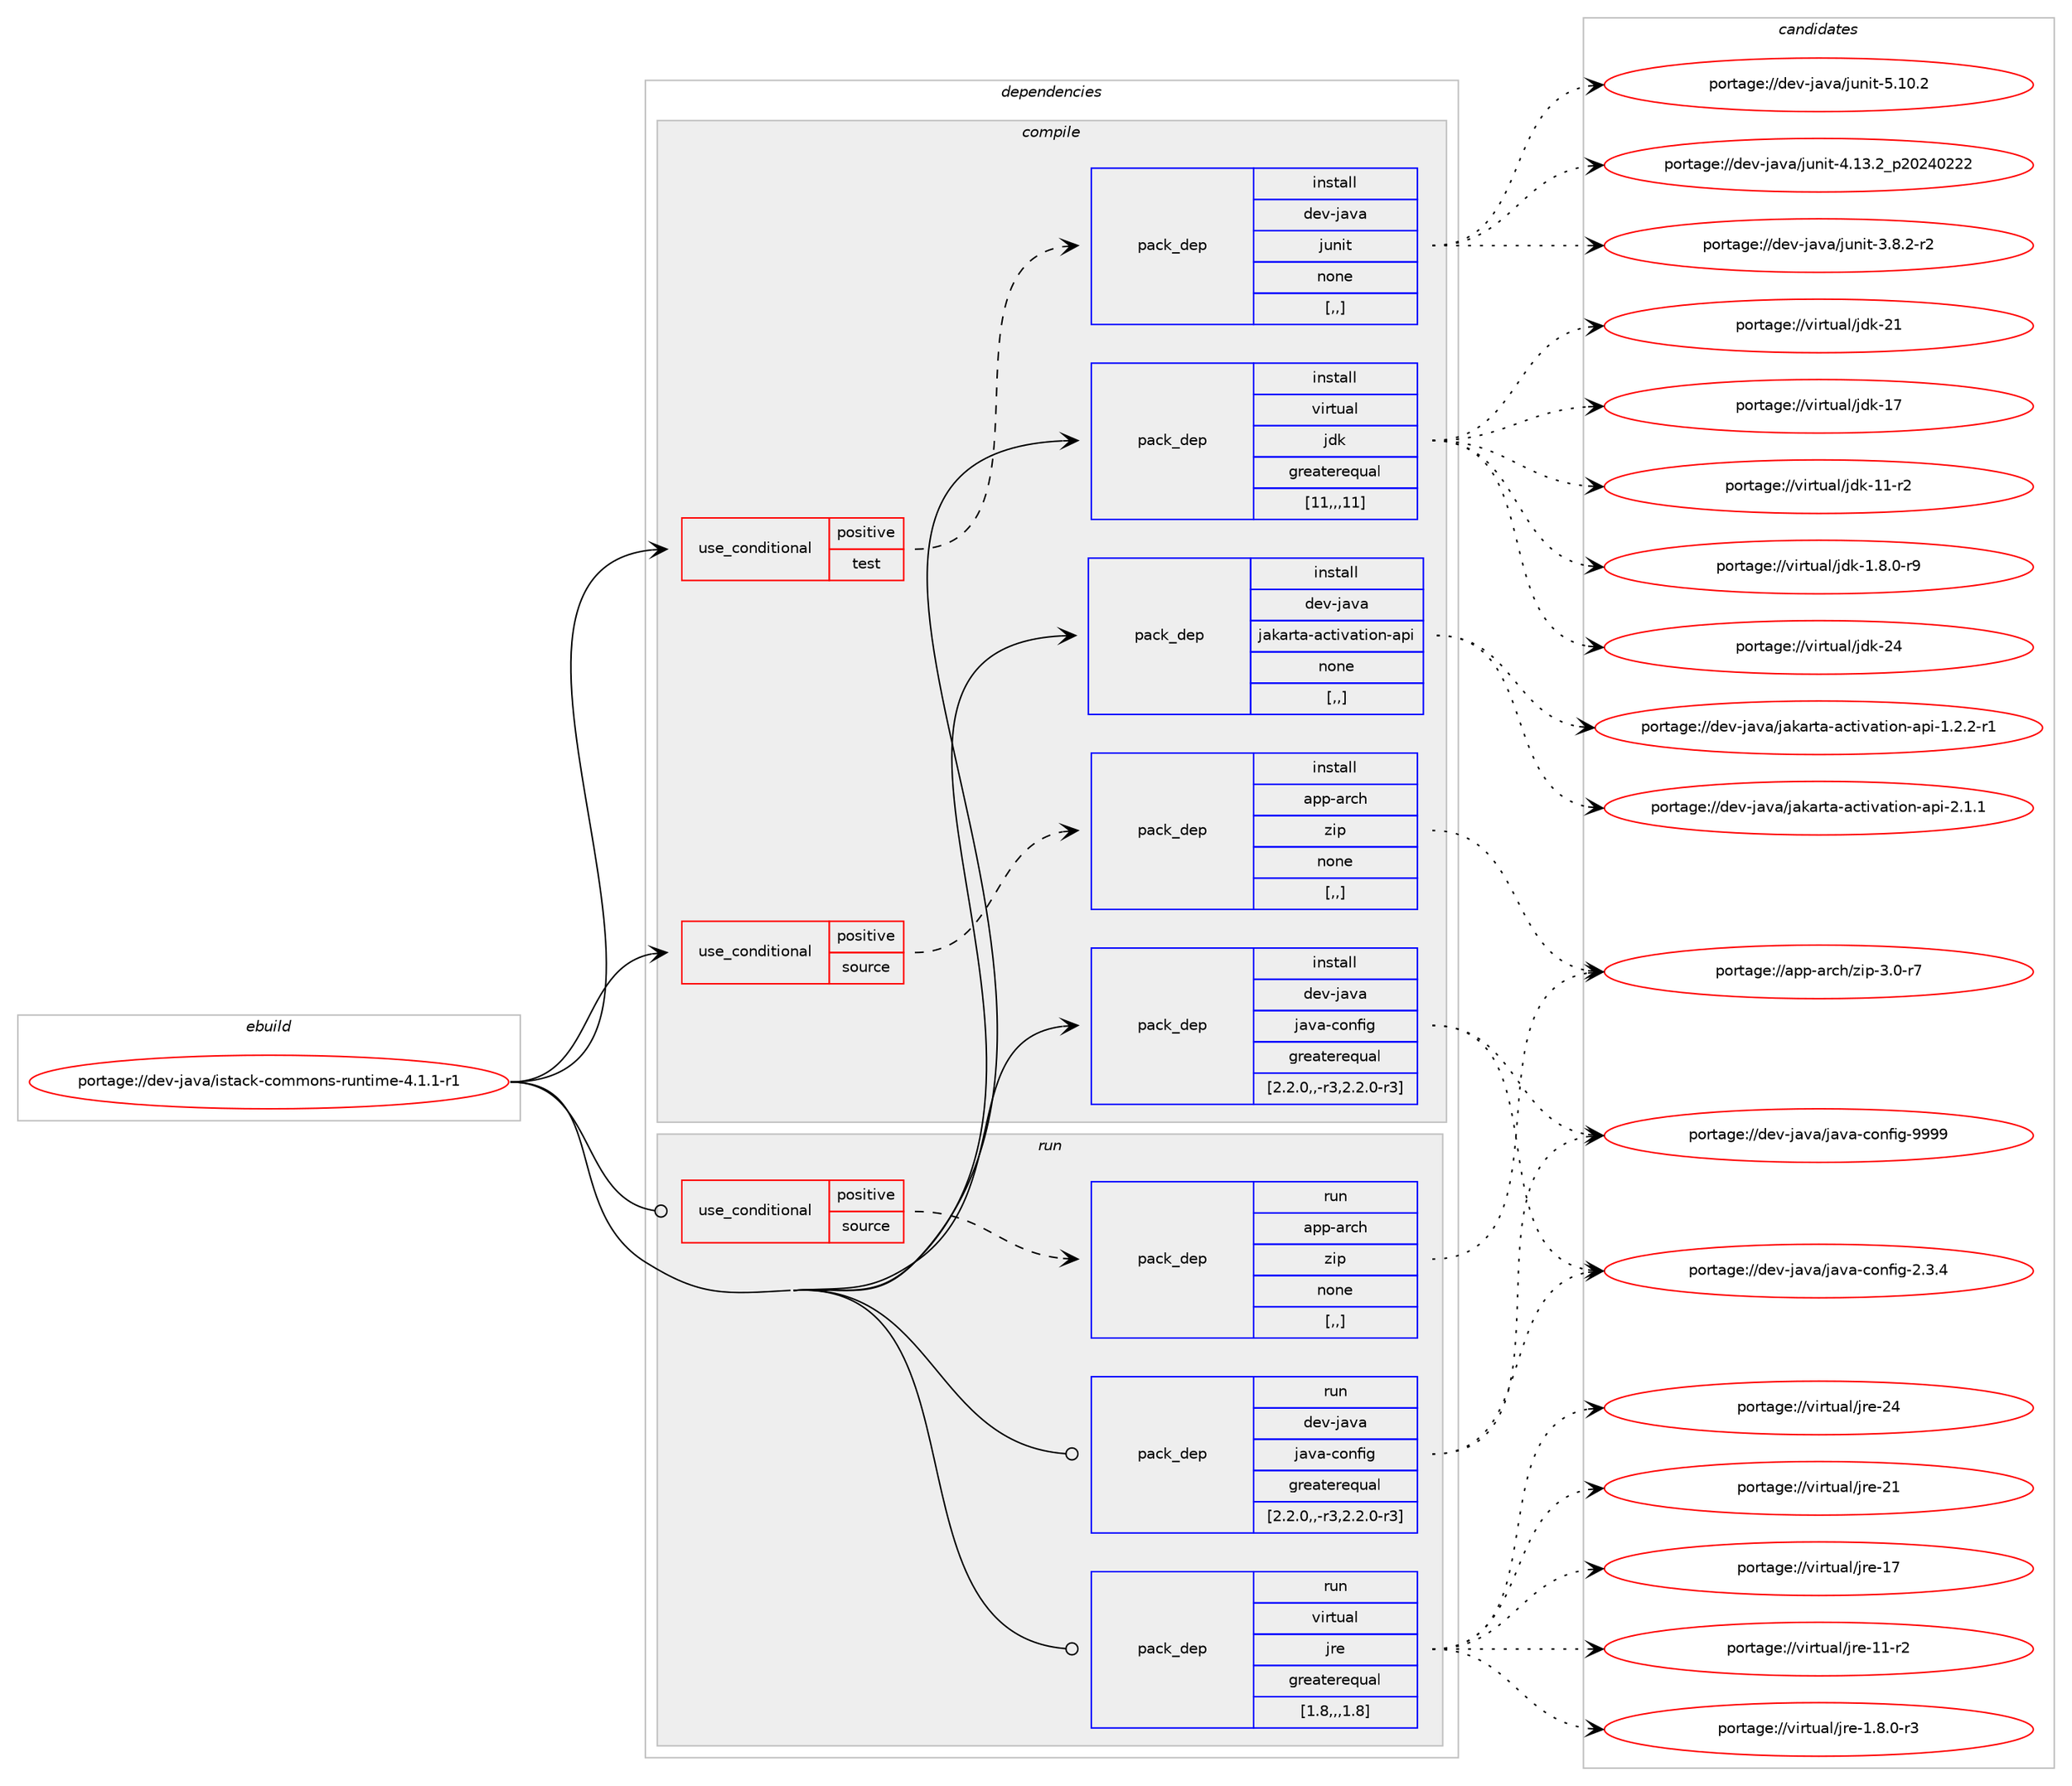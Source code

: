 digraph prolog {

# *************
# Graph options
# *************

newrank=true;
concentrate=true;
compound=true;
graph [rankdir=LR,fontname=Helvetica,fontsize=10,ranksep=1.5];#, ranksep=2.5, nodesep=0.2];
edge  [arrowhead=vee];
node  [fontname=Helvetica,fontsize=10];

# **********
# The ebuild
# **********

subgraph cluster_leftcol {
color=gray;
label=<<i>ebuild</i>>;
id [label="portage://dev-java/istack-commons-runtime-4.1.1-r1", color=red, width=4, href="../dev-java/istack-commons-runtime-4.1.1-r1.svg"];
}

# ****************
# The dependencies
# ****************

subgraph cluster_midcol {
color=gray;
label=<<i>dependencies</i>>;
subgraph cluster_compile {
fillcolor="#eeeeee";
style=filled;
label=<<i>compile</i>>;
subgraph cond21749 {
dependency94163 [label=<<TABLE BORDER="0" CELLBORDER="1" CELLSPACING="0" CELLPADDING="4"><TR><TD ROWSPAN="3" CELLPADDING="10">use_conditional</TD></TR><TR><TD>positive</TD></TR><TR><TD>source</TD></TR></TABLE>>, shape=none, color=red];
subgraph pack71359 {
dependency94164 [label=<<TABLE BORDER="0" CELLBORDER="1" CELLSPACING="0" CELLPADDING="4" WIDTH="220"><TR><TD ROWSPAN="6" CELLPADDING="30">pack_dep</TD></TR><TR><TD WIDTH="110">install</TD></TR><TR><TD>app-arch</TD></TR><TR><TD>zip</TD></TR><TR><TD>none</TD></TR><TR><TD>[,,]</TD></TR></TABLE>>, shape=none, color=blue];
}
dependency94163:e -> dependency94164:w [weight=20,style="dashed",arrowhead="vee"];
}
id:e -> dependency94163:w [weight=20,style="solid",arrowhead="vee"];
subgraph cond21750 {
dependency94165 [label=<<TABLE BORDER="0" CELLBORDER="1" CELLSPACING="0" CELLPADDING="4"><TR><TD ROWSPAN="3" CELLPADDING="10">use_conditional</TD></TR><TR><TD>positive</TD></TR><TR><TD>test</TD></TR></TABLE>>, shape=none, color=red];
subgraph pack71360 {
dependency94166 [label=<<TABLE BORDER="0" CELLBORDER="1" CELLSPACING="0" CELLPADDING="4" WIDTH="220"><TR><TD ROWSPAN="6" CELLPADDING="30">pack_dep</TD></TR><TR><TD WIDTH="110">install</TD></TR><TR><TD>dev-java</TD></TR><TR><TD>junit</TD></TR><TR><TD>none</TD></TR><TR><TD>[,,]</TD></TR></TABLE>>, shape=none, color=blue];
}
dependency94165:e -> dependency94166:w [weight=20,style="dashed",arrowhead="vee"];
}
id:e -> dependency94165:w [weight=20,style="solid",arrowhead="vee"];
subgraph pack71361 {
dependency94167 [label=<<TABLE BORDER="0" CELLBORDER="1" CELLSPACING="0" CELLPADDING="4" WIDTH="220"><TR><TD ROWSPAN="6" CELLPADDING="30">pack_dep</TD></TR><TR><TD WIDTH="110">install</TD></TR><TR><TD>dev-java</TD></TR><TR><TD>jakarta-activation-api</TD></TR><TR><TD>none</TD></TR><TR><TD>[,,]</TD></TR></TABLE>>, shape=none, color=blue];
}
id:e -> dependency94167:w [weight=20,style="solid",arrowhead="vee"];
subgraph pack71362 {
dependency94168 [label=<<TABLE BORDER="0" CELLBORDER="1" CELLSPACING="0" CELLPADDING="4" WIDTH="220"><TR><TD ROWSPAN="6" CELLPADDING="30">pack_dep</TD></TR><TR><TD WIDTH="110">install</TD></TR><TR><TD>dev-java</TD></TR><TR><TD>java-config</TD></TR><TR><TD>greaterequal</TD></TR><TR><TD>[2.2.0,,-r3,2.2.0-r3]</TD></TR></TABLE>>, shape=none, color=blue];
}
id:e -> dependency94168:w [weight=20,style="solid",arrowhead="vee"];
subgraph pack71363 {
dependency94169 [label=<<TABLE BORDER="0" CELLBORDER="1" CELLSPACING="0" CELLPADDING="4" WIDTH="220"><TR><TD ROWSPAN="6" CELLPADDING="30">pack_dep</TD></TR><TR><TD WIDTH="110">install</TD></TR><TR><TD>virtual</TD></TR><TR><TD>jdk</TD></TR><TR><TD>greaterequal</TD></TR><TR><TD>[11,,,11]</TD></TR></TABLE>>, shape=none, color=blue];
}
id:e -> dependency94169:w [weight=20,style="solid",arrowhead="vee"];
}
subgraph cluster_compileandrun {
fillcolor="#eeeeee";
style=filled;
label=<<i>compile and run</i>>;
}
subgraph cluster_run {
fillcolor="#eeeeee";
style=filled;
label=<<i>run</i>>;
subgraph cond21751 {
dependency94170 [label=<<TABLE BORDER="0" CELLBORDER="1" CELLSPACING="0" CELLPADDING="4"><TR><TD ROWSPAN="3" CELLPADDING="10">use_conditional</TD></TR><TR><TD>positive</TD></TR><TR><TD>source</TD></TR></TABLE>>, shape=none, color=red];
subgraph pack71364 {
dependency94171 [label=<<TABLE BORDER="0" CELLBORDER="1" CELLSPACING="0" CELLPADDING="4" WIDTH="220"><TR><TD ROWSPAN="6" CELLPADDING="30">pack_dep</TD></TR><TR><TD WIDTH="110">run</TD></TR><TR><TD>app-arch</TD></TR><TR><TD>zip</TD></TR><TR><TD>none</TD></TR><TR><TD>[,,]</TD></TR></TABLE>>, shape=none, color=blue];
}
dependency94170:e -> dependency94171:w [weight=20,style="dashed",arrowhead="vee"];
}
id:e -> dependency94170:w [weight=20,style="solid",arrowhead="odot"];
subgraph pack71365 {
dependency94172 [label=<<TABLE BORDER="0" CELLBORDER="1" CELLSPACING="0" CELLPADDING="4" WIDTH="220"><TR><TD ROWSPAN="6" CELLPADDING="30">pack_dep</TD></TR><TR><TD WIDTH="110">run</TD></TR><TR><TD>dev-java</TD></TR><TR><TD>java-config</TD></TR><TR><TD>greaterequal</TD></TR><TR><TD>[2.2.0,,-r3,2.2.0-r3]</TD></TR></TABLE>>, shape=none, color=blue];
}
id:e -> dependency94172:w [weight=20,style="solid",arrowhead="odot"];
subgraph pack71366 {
dependency94173 [label=<<TABLE BORDER="0" CELLBORDER="1" CELLSPACING="0" CELLPADDING="4" WIDTH="220"><TR><TD ROWSPAN="6" CELLPADDING="30">pack_dep</TD></TR><TR><TD WIDTH="110">run</TD></TR><TR><TD>virtual</TD></TR><TR><TD>jre</TD></TR><TR><TD>greaterequal</TD></TR><TR><TD>[1.8,,,1.8]</TD></TR></TABLE>>, shape=none, color=blue];
}
id:e -> dependency94173:w [weight=20,style="solid",arrowhead="odot"];
}
}

# **************
# The candidates
# **************

subgraph cluster_choices {
rank=same;
color=gray;
label=<<i>candidates</i>>;

subgraph choice71359 {
color=black;
nodesep=1;
choice9711211245971149910447122105112455146484511455 [label="portage://app-arch/zip-3.0-r7", color=red, width=4,href="../app-arch/zip-3.0-r7.svg"];
dependency94164:e -> choice9711211245971149910447122105112455146484511455:w [style=dotted,weight="100"];
}
subgraph choice71360 {
color=black;
nodesep=1;
choice1001011184510697118974710611711010511645534649484650 [label="portage://dev-java/junit-5.10.2", color=red, width=4,href="../dev-java/junit-5.10.2.svg"];
choice1001011184510697118974710611711010511645524649514650951125048505248505050 [label="portage://dev-java/junit-4.13.2_p20240222", color=red, width=4,href="../dev-java/junit-4.13.2_p20240222.svg"];
choice100101118451069711897471061171101051164551465646504511450 [label="portage://dev-java/junit-3.8.2-r2", color=red, width=4,href="../dev-java/junit-3.8.2-r2.svg"];
dependency94166:e -> choice1001011184510697118974710611711010511645534649484650:w [style=dotted,weight="100"];
dependency94166:e -> choice1001011184510697118974710611711010511645524649514650951125048505248505050:w [style=dotted,weight="100"];
dependency94166:e -> choice100101118451069711897471061171101051164551465646504511450:w [style=dotted,weight="100"];
}
subgraph choice71361 {
color=black;
nodesep=1;
choice10010111845106971189747106971079711411697459799116105118971161051111104597112105455046494649 [label="portage://dev-java/jakarta-activation-api-2.1.1", color=red, width=4,href="../dev-java/jakarta-activation-api-2.1.1.svg"];
choice100101118451069711897471069710797114116974597991161051189711610511111045971121054549465046504511449 [label="portage://dev-java/jakarta-activation-api-1.2.2-r1", color=red, width=4,href="../dev-java/jakarta-activation-api-1.2.2-r1.svg"];
dependency94167:e -> choice10010111845106971189747106971079711411697459799116105118971161051111104597112105455046494649:w [style=dotted,weight="100"];
dependency94167:e -> choice100101118451069711897471069710797114116974597991161051189711610511111045971121054549465046504511449:w [style=dotted,weight="100"];
}
subgraph choice71362 {
color=black;
nodesep=1;
choice10010111845106971189747106971189745991111101021051034557575757 [label="portage://dev-java/java-config-9999", color=red, width=4,href="../dev-java/java-config-9999.svg"];
choice1001011184510697118974710697118974599111110102105103455046514652 [label="portage://dev-java/java-config-2.3.4", color=red, width=4,href="../dev-java/java-config-2.3.4.svg"];
dependency94168:e -> choice10010111845106971189747106971189745991111101021051034557575757:w [style=dotted,weight="100"];
dependency94168:e -> choice1001011184510697118974710697118974599111110102105103455046514652:w [style=dotted,weight="100"];
}
subgraph choice71363 {
color=black;
nodesep=1;
choice1181051141161179710847106100107455052 [label="portage://virtual/jdk-24", color=red, width=4,href="../virtual/jdk-24.svg"];
choice1181051141161179710847106100107455049 [label="portage://virtual/jdk-21", color=red, width=4,href="../virtual/jdk-21.svg"];
choice1181051141161179710847106100107454955 [label="portage://virtual/jdk-17", color=red, width=4,href="../virtual/jdk-17.svg"];
choice11810511411611797108471061001074549494511450 [label="portage://virtual/jdk-11-r2", color=red, width=4,href="../virtual/jdk-11-r2.svg"];
choice11810511411611797108471061001074549465646484511457 [label="portage://virtual/jdk-1.8.0-r9", color=red, width=4,href="../virtual/jdk-1.8.0-r9.svg"];
dependency94169:e -> choice1181051141161179710847106100107455052:w [style=dotted,weight="100"];
dependency94169:e -> choice1181051141161179710847106100107455049:w [style=dotted,weight="100"];
dependency94169:e -> choice1181051141161179710847106100107454955:w [style=dotted,weight="100"];
dependency94169:e -> choice11810511411611797108471061001074549494511450:w [style=dotted,weight="100"];
dependency94169:e -> choice11810511411611797108471061001074549465646484511457:w [style=dotted,weight="100"];
}
subgraph choice71364 {
color=black;
nodesep=1;
choice9711211245971149910447122105112455146484511455 [label="portage://app-arch/zip-3.0-r7", color=red, width=4,href="../app-arch/zip-3.0-r7.svg"];
dependency94171:e -> choice9711211245971149910447122105112455146484511455:w [style=dotted,weight="100"];
}
subgraph choice71365 {
color=black;
nodesep=1;
choice10010111845106971189747106971189745991111101021051034557575757 [label="portage://dev-java/java-config-9999", color=red, width=4,href="../dev-java/java-config-9999.svg"];
choice1001011184510697118974710697118974599111110102105103455046514652 [label="portage://dev-java/java-config-2.3.4", color=red, width=4,href="../dev-java/java-config-2.3.4.svg"];
dependency94172:e -> choice10010111845106971189747106971189745991111101021051034557575757:w [style=dotted,weight="100"];
dependency94172:e -> choice1001011184510697118974710697118974599111110102105103455046514652:w [style=dotted,weight="100"];
}
subgraph choice71366 {
color=black;
nodesep=1;
choice1181051141161179710847106114101455052 [label="portage://virtual/jre-24", color=red, width=4,href="../virtual/jre-24.svg"];
choice1181051141161179710847106114101455049 [label="portage://virtual/jre-21", color=red, width=4,href="../virtual/jre-21.svg"];
choice1181051141161179710847106114101454955 [label="portage://virtual/jre-17", color=red, width=4,href="../virtual/jre-17.svg"];
choice11810511411611797108471061141014549494511450 [label="portage://virtual/jre-11-r2", color=red, width=4,href="../virtual/jre-11-r2.svg"];
choice11810511411611797108471061141014549465646484511451 [label="portage://virtual/jre-1.8.0-r3", color=red, width=4,href="../virtual/jre-1.8.0-r3.svg"];
dependency94173:e -> choice1181051141161179710847106114101455052:w [style=dotted,weight="100"];
dependency94173:e -> choice1181051141161179710847106114101455049:w [style=dotted,weight="100"];
dependency94173:e -> choice1181051141161179710847106114101454955:w [style=dotted,weight="100"];
dependency94173:e -> choice11810511411611797108471061141014549494511450:w [style=dotted,weight="100"];
dependency94173:e -> choice11810511411611797108471061141014549465646484511451:w [style=dotted,weight="100"];
}
}

}
